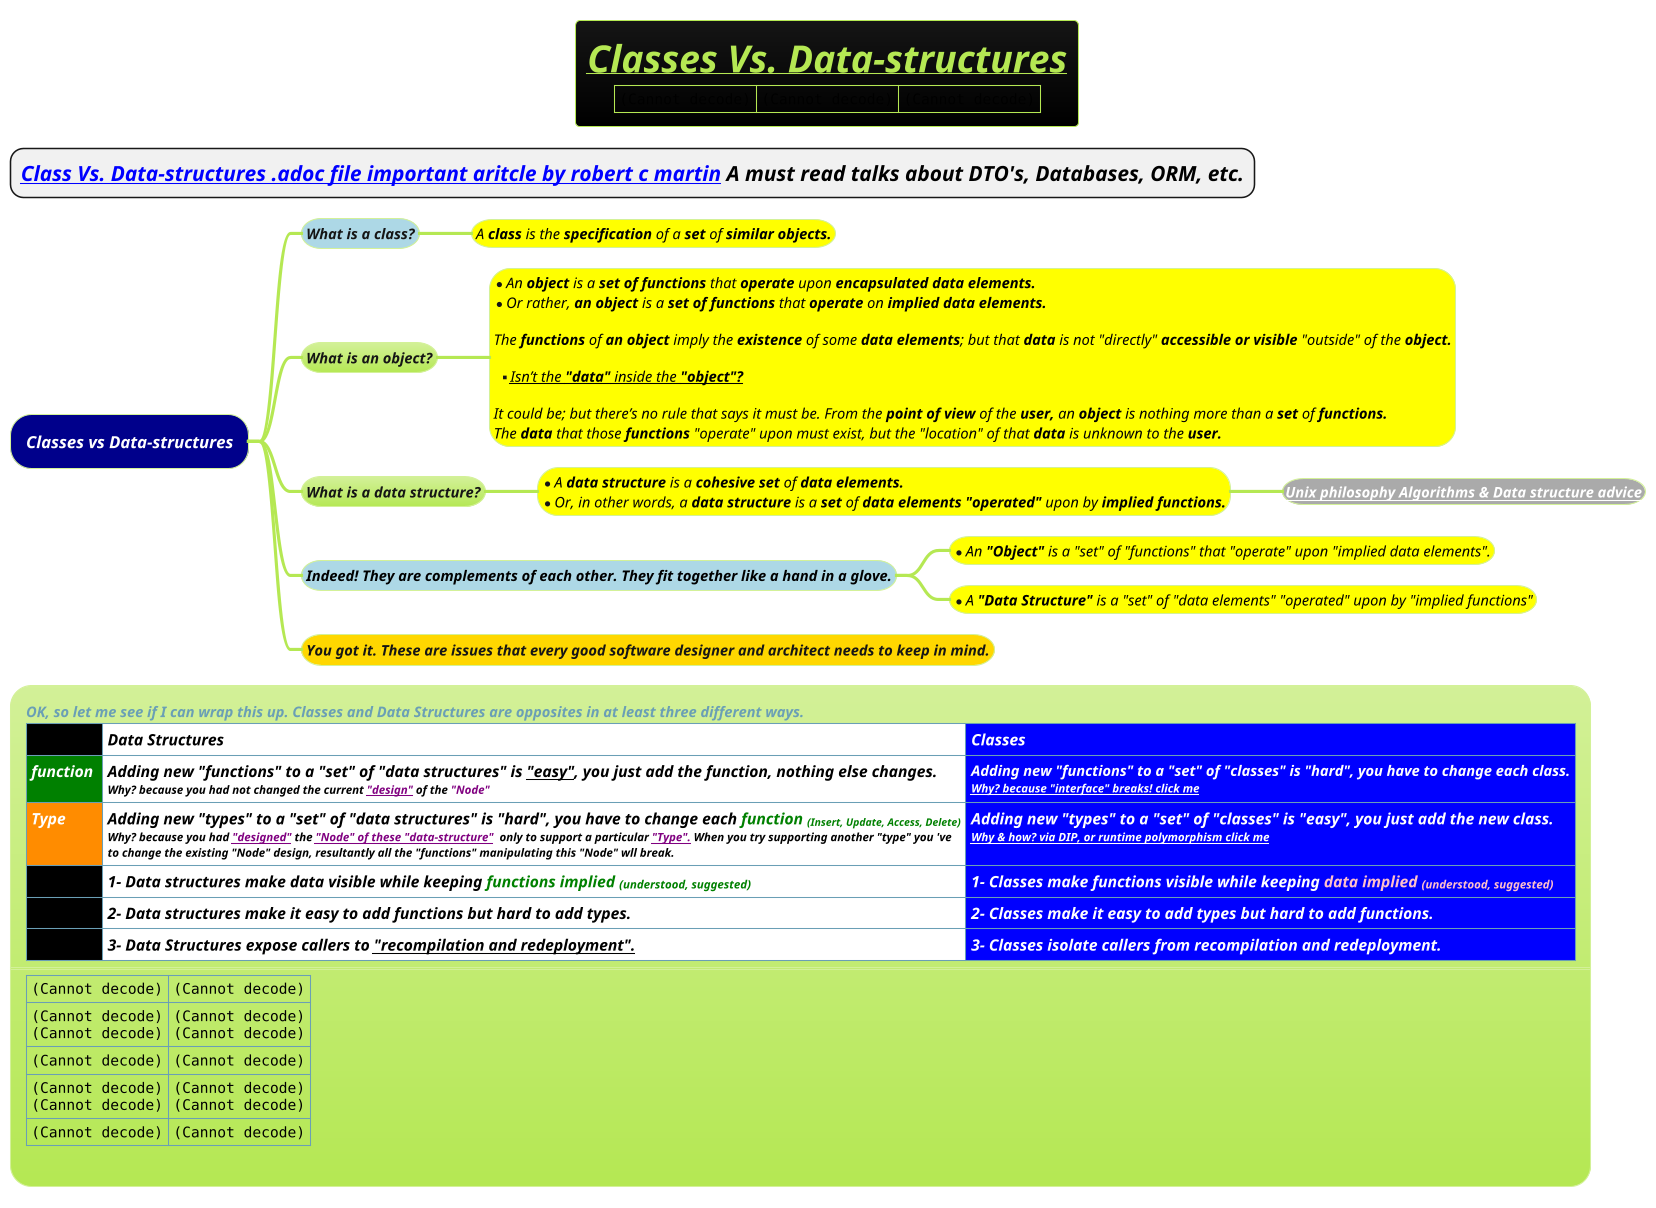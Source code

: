 @startmindmap
title =<i><b><u>Classes Vs. Data-structures \n|<img:images/img_19.png{scale=.85}>|<img:images/img_21.png{scale=.85}>|<img:images/img_23.png{scale=.84}>|

* ==<b><i>[[docs/books/1-books-backlog/data-structure-and-algorithm/classes-vs-data-structres.adoc Class Vs. Data-structures .adoc file important aritcle by robert c martin]] A must read talks about DTO's, Databases, ORM, etc.
!theme hacker

*[#darkblue] <i><color #white>Classes vs Data-structures
**[#lightblue] <i>What is a **class**?
***[#yellow] <i><color #black><size:14>A **class** is the **specification** of a **set** of <b>similar objects.
** <i>What is an **object**?

***[#yellow]:*<i><color #black><size:14>An **object** is a **set of functions** that **operate** upon <b>encapsulated data elements.
*<i><color #black><size:14>Or rather, **an object** is a **set of functions** that **operate** on <b>implied data elements.

<i><color #black><size:14>The **functions** of **an object** imply the **existence** of some **data elements**; but that **data** is not "directly" **accessible or visible** "outside" of the <b>object.

**<u><i><color #black><size:14>Isn’t the **"data"** inside the <b>"object"?

<i><color #black><size:14>It could be; but there’s no rule that says it must be. From the **point of view** of the **user,** an **object** is nothing more than a **set** of <b>functions.
<i><color #black><size:14>The **data** that those **functions** "operate" upon must exist, but the "location" of that **data** is unknown to the <b>user.;

** <i>What is a **data structure**?
***[#yellow]:*<i><color #black><size:14>A **data structure** is a **cohesive set** of <b>data elements.
*<i><color #black><size:14>Or, in other words, a **data structure** is a **set** of **data elements** **"operated"** upon by <b>implied functions.;
****[#a] <i><color #black><size:14><b>[[docs/books/1-books-backlog/data-structure-and-algorithm/images/img_41.png Unix philosophy Algorithms & Data structure advice]]
**[#lightblue] <i><color #black><size:14>Indeed! They are complements of each other. They fit together like a hand in a glove.
***[#yellow] *<i><color #black><size:14>An **"Object"** is a "set" of "functions" that "operate" upon "implied data elements".
***[#yellow] *<i><color #black><size:14>A **"Data Structure"** is a "set" of "data elements" "operated" upon by "implied functions"

**[#gold] <i>**You got it. These are issues that every good software designer and architect needs to keep in mind.**
*:<i><color #w><size:14>OK, so let me see if I can wrap this up. Classes and Data Structures are opposites in at least three different ways.
|<#black><color #white><i><size:15> |<#white><color #black><i><size:15>Data Structures |<#blue><color #white><i><size:15>Classes|
|<#green><color #white><i><size:15>function |<#white><color #black><i><size:15>Adding new "functions" to a "set" of "data structures" is <u>"easy"</u>, you just add the function, nothing else changes.\n<color #black><i><size:11>Why? because you had not changed the current <u><color #purple>"design"</u> of the <color #purple>"Node" |<#blue><color #white><i><size:14>Adding new "functions" to a "set" of "classes" is "hard", you have to change each class.\n<color #white><i><size:11>[[docs/3-programming-languages/Venkat-Subramaniam/images/img_170.png Why? because "interface" breaks! click me]]|
|<#darkorange><color #white><i><size:15>Type |<#white><color #black><i><size:15>Adding new "types" to a "set" of "data structures" is "hard", you have to change each <color #green>function <size:10>(Insert, Update, Access, Delete)\n<color #black><i><size:11>Why? because you had <u><color #purple>"designed"</u> the <u><color #purple>"Node" of these "data-structure"</u>  only to support a particular <u><color #purple>"Type".</u> When you try supporting another "type" you 've\n<color #black><i><size:11>to change the existing "Node" design, resultantly all the "functions" manipulating this "Node" wll break.  |<#blue><color #white><i><size:15>Adding new "types" to a "set" of "classes" is "easy", you just add the new class.\n<color #white><i><size:11>[[docs/3-programming-languages/Venkat-Subramaniam/images/img_169.png Why & how? via DIP, or runtime polymorphism click me]]|
|<#black><color #white><i><size:15> |<#white><color #black><i><size:15>1- Data structures make data visible while keeping <color #green>functions implied <size:11>(understood, suggested)|<#blue><color #white><i><size:15>1- Classes make functions visible while keeping <color #pink>data implied <size:11>(understood, suggested)|
|<#black><color #white><i><size:15> |<#white><color #black><i><size:15>2- Data structures make it easy to add functions but hard to add types.|<#blue><color #white><i><size:15>2- Classes make it easy to add types but hard to add functions.|
|<#black><color #white><i><size:15> |<#white><color #black><i><size:15>3- Data Structures expose callers to <u>"recompilation and redeployment".|<#blue><color #white><i><size:15>3- Classes isolate callers from recompilation and redeployment.|
====
|<img:images/img_41.png{scale=.73}>|<img:images/img_16.png>|
|<img:images/img_22.png{scale=1.23}>\n<img:images/img_24.png{scale=1.13}>|<img:images/img_18.png>\n<img:images/img_12.png{scale=.83}>|
|<img:images/img_11.png>|<img:images/img_17.png{scale=1.1}>|
|<img:images/img_20.png>\n<img:images/img_27.png{scale=.7}>|<img:images/img_25.png{scale=.65}>\n<img:images/img_26.png{scale=.67}>|
|<img:images/img_28.png{scale=.7}>|<img:images/img_29.png{scale=.65}>|
;

@endmindmap

